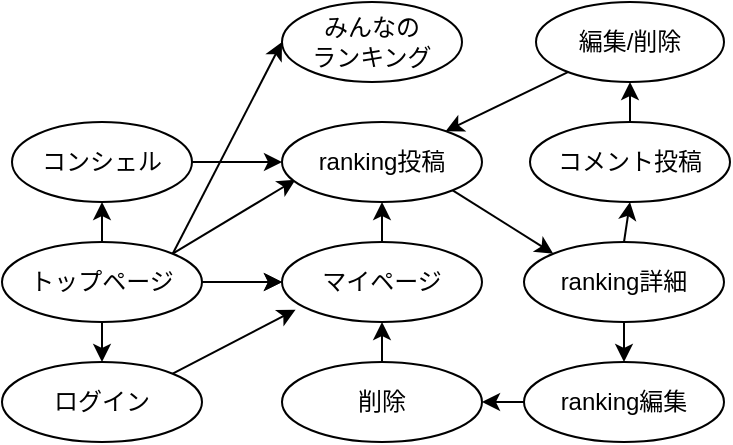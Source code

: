 <mxfile>
    <diagram id="ix5sDDoxbhj6LqAai39E" name="ページ1">
        <mxGraphModel dx="600" dy="387" grid="1" gridSize="10" guides="1" tooltips="1" connect="1" arrows="1" fold="1" page="1" pageScale="1" pageWidth="827" pageHeight="1169" math="0" shadow="0">
            <root>
                <mxCell id="0"/>
                <mxCell id="1" parent="0"/>
                <mxCell id="20" style="edgeStyle=none;html=1;exitX=0.5;exitY=1;exitDx=0;exitDy=0;entryX=0.5;entryY=0;entryDx=0;entryDy=0;" parent="1" source="2" target="18" edge="1">
                    <mxGeometry relative="1" as="geometry"/>
                </mxCell>
                <mxCell id="21" style="edgeStyle=none;html=1;exitX=0.5;exitY=0;exitDx=0;exitDy=0;entryX=0.5;entryY=1;entryDx=0;entryDy=0;" parent="1" source="2" target="3" edge="1">
                    <mxGeometry relative="1" as="geometry"/>
                </mxCell>
                <mxCell id="27" style="edgeStyle=none;html=1;exitX=1;exitY=0.5;exitDx=0;exitDy=0;entryX=0;entryY=0.5;entryDx=0;entryDy=0;" parent="1" source="2" target="5" edge="1">
                    <mxGeometry relative="1" as="geometry"/>
                </mxCell>
                <mxCell id="28" style="edgeStyle=none;html=1;exitX=1;exitY=0;exitDx=0;exitDy=0;entryX=0.068;entryY=0.721;entryDx=0;entryDy=0;entryPerimeter=0;" parent="1" source="2" target="16" edge="1">
                    <mxGeometry relative="1" as="geometry"/>
                </mxCell>
                <mxCell id="55" value="" style="edgeStyle=none;html=1;" edge="1" parent="1" source="2" target="5">
                    <mxGeometry relative="1" as="geometry"/>
                </mxCell>
                <mxCell id="56" style="edgeStyle=none;html=1;exitX=1;exitY=0;exitDx=0;exitDy=0;entryX=0;entryY=0.5;entryDx=0;entryDy=0;" edge="1" parent="1" source="2" target="54">
                    <mxGeometry relative="1" as="geometry">
                        <mxPoint x="180" y="80" as="targetPoint"/>
                    </mxGeometry>
                </mxCell>
                <mxCell id="2" value="トップページ" style="ellipse;whiteSpace=wrap;html=1;align=center;" parent="1" vertex="1">
                    <mxGeometry x="50" y="160" width="100" height="40" as="geometry"/>
                </mxCell>
                <mxCell id="30" style="edgeStyle=none;html=1;entryX=0;entryY=0.5;entryDx=0;entryDy=0;" parent="1" source="3" target="16" edge="1">
                    <mxGeometry relative="1" as="geometry"/>
                </mxCell>
                <mxCell id="3" value="コンシェル" style="ellipse;whiteSpace=wrap;html=1;align=center;" parent="1" vertex="1">
                    <mxGeometry x="55" y="100" width="90" height="40" as="geometry"/>
                </mxCell>
                <mxCell id="22" style="edgeStyle=none;html=1;exitX=0.5;exitY=0;exitDx=0;exitDy=0;entryX=0.5;entryY=1;entryDx=0;entryDy=0;" parent="1" source="5" target="16" edge="1">
                    <mxGeometry relative="1" as="geometry"/>
                </mxCell>
                <mxCell id="5" value="マイページ" style="ellipse;whiteSpace=wrap;html=1;align=center;" parent="1" vertex="1">
                    <mxGeometry x="190" y="160" width="100" height="40" as="geometry"/>
                </mxCell>
                <mxCell id="50" style="edgeStyle=none;html=1;exitX=1;exitY=1;exitDx=0;exitDy=0;entryX=0;entryY=0;entryDx=0;entryDy=0;" parent="1" source="16" target="48" edge="1">
                    <mxGeometry relative="1" as="geometry"/>
                </mxCell>
                <mxCell id="16" value="ranking投稿" style="ellipse;whiteSpace=wrap;html=1;align=center;" parent="1" vertex="1">
                    <mxGeometry x="190" y="100" width="100" height="40" as="geometry"/>
                </mxCell>
                <mxCell id="29" style="edgeStyle=none;html=1;exitX=1;exitY=0;exitDx=0;exitDy=0;entryX=0.068;entryY=0.846;entryDx=0;entryDy=0;entryPerimeter=0;" parent="1" source="18" target="5" edge="1">
                    <mxGeometry relative="1" as="geometry"/>
                </mxCell>
                <mxCell id="18" value="ログイン" style="ellipse;whiteSpace=wrap;html=1;align=center;" parent="1" vertex="1">
                    <mxGeometry x="50" y="220" width="100" height="40" as="geometry"/>
                </mxCell>
                <mxCell id="52" style="edgeStyle=none;html=1;exitX=0;exitY=0.5;exitDx=0;exitDy=0;entryX=1;entryY=0.5;entryDx=0;entryDy=0;" parent="1" source="32" target="33" edge="1">
                    <mxGeometry relative="1" as="geometry"/>
                </mxCell>
                <mxCell id="32" value="ranking編集" style="ellipse;whiteSpace=wrap;html=1;align=center;" parent="1" vertex="1">
                    <mxGeometry x="311" y="220" width="100" height="40" as="geometry"/>
                </mxCell>
                <mxCell id="53" style="edgeStyle=none;html=1;exitX=0.5;exitY=0;exitDx=0;exitDy=0;entryX=0.5;entryY=1;entryDx=0;entryDy=0;" parent="1" source="33" target="5" edge="1">
                    <mxGeometry relative="1" as="geometry"/>
                </mxCell>
                <mxCell id="33" value="削除" style="ellipse;whiteSpace=wrap;html=1;align=center;" parent="1" vertex="1">
                    <mxGeometry x="190" y="220" width="100" height="40" as="geometry"/>
                </mxCell>
                <mxCell id="42" style="edgeStyle=none;html=1;exitX=0.5;exitY=0;exitDx=0;exitDy=0;entryX=0.5;entryY=1;entryDx=0;entryDy=0;" parent="1" source="39" target="41" edge="1">
                    <mxGeometry relative="1" as="geometry"/>
                </mxCell>
                <mxCell id="39" value="コメント投稿" style="ellipse;whiteSpace=wrap;html=1;align=center;" parent="1" vertex="1">
                    <mxGeometry x="314" y="100" width="100" height="40" as="geometry"/>
                </mxCell>
                <mxCell id="43" style="edgeStyle=none;html=1;" parent="1" source="41" target="16" edge="1">
                    <mxGeometry relative="1" as="geometry"/>
                </mxCell>
                <mxCell id="41" value="編集/削除" style="ellipse;whiteSpace=wrap;html=1;align=center;" parent="1" vertex="1">
                    <mxGeometry x="317" y="40" width="94" height="40" as="geometry"/>
                </mxCell>
                <mxCell id="51" style="edgeStyle=none;html=1;exitX=0.5;exitY=1;exitDx=0;exitDy=0;entryX=0.5;entryY=0;entryDx=0;entryDy=0;" parent="1" source="48" target="32" edge="1">
                    <mxGeometry relative="1" as="geometry"/>
                </mxCell>
                <mxCell id="57" style="edgeStyle=none;html=1;exitX=0.5;exitY=0;exitDx=0;exitDy=0;entryX=0.5;entryY=1;entryDx=0;entryDy=0;" edge="1" parent="1" source="48" target="39">
                    <mxGeometry relative="1" as="geometry"/>
                </mxCell>
                <mxCell id="48" value="ranking詳細" style="ellipse;whiteSpace=wrap;html=1;align=center;" parent="1" vertex="1">
                    <mxGeometry x="311" y="160" width="100" height="40" as="geometry"/>
                </mxCell>
                <mxCell id="54" value="みんなの&lt;br&gt;ランキング" style="ellipse;whiteSpace=wrap;html=1;align=center;" vertex="1" parent="1">
                    <mxGeometry x="190" y="40" width="90" height="40" as="geometry"/>
                </mxCell>
            </root>
        </mxGraphModel>
    </diagram>
</mxfile>